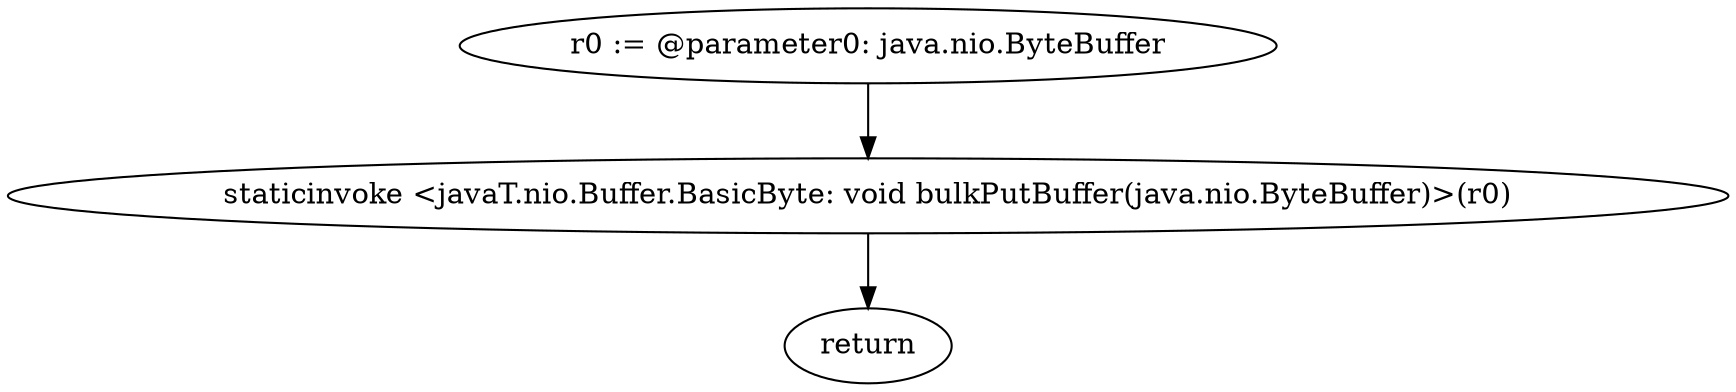 digraph "unitGraph" {
    "r0 := @parameter0: java.nio.ByteBuffer"
    "staticinvoke <javaT.nio.Buffer.BasicByte: void bulkPutBuffer(java.nio.ByteBuffer)>(r0)"
    "return"
    "r0 := @parameter0: java.nio.ByteBuffer"->"staticinvoke <javaT.nio.Buffer.BasicByte: void bulkPutBuffer(java.nio.ByteBuffer)>(r0)";
    "staticinvoke <javaT.nio.Buffer.BasicByte: void bulkPutBuffer(java.nio.ByteBuffer)>(r0)"->"return";
}
